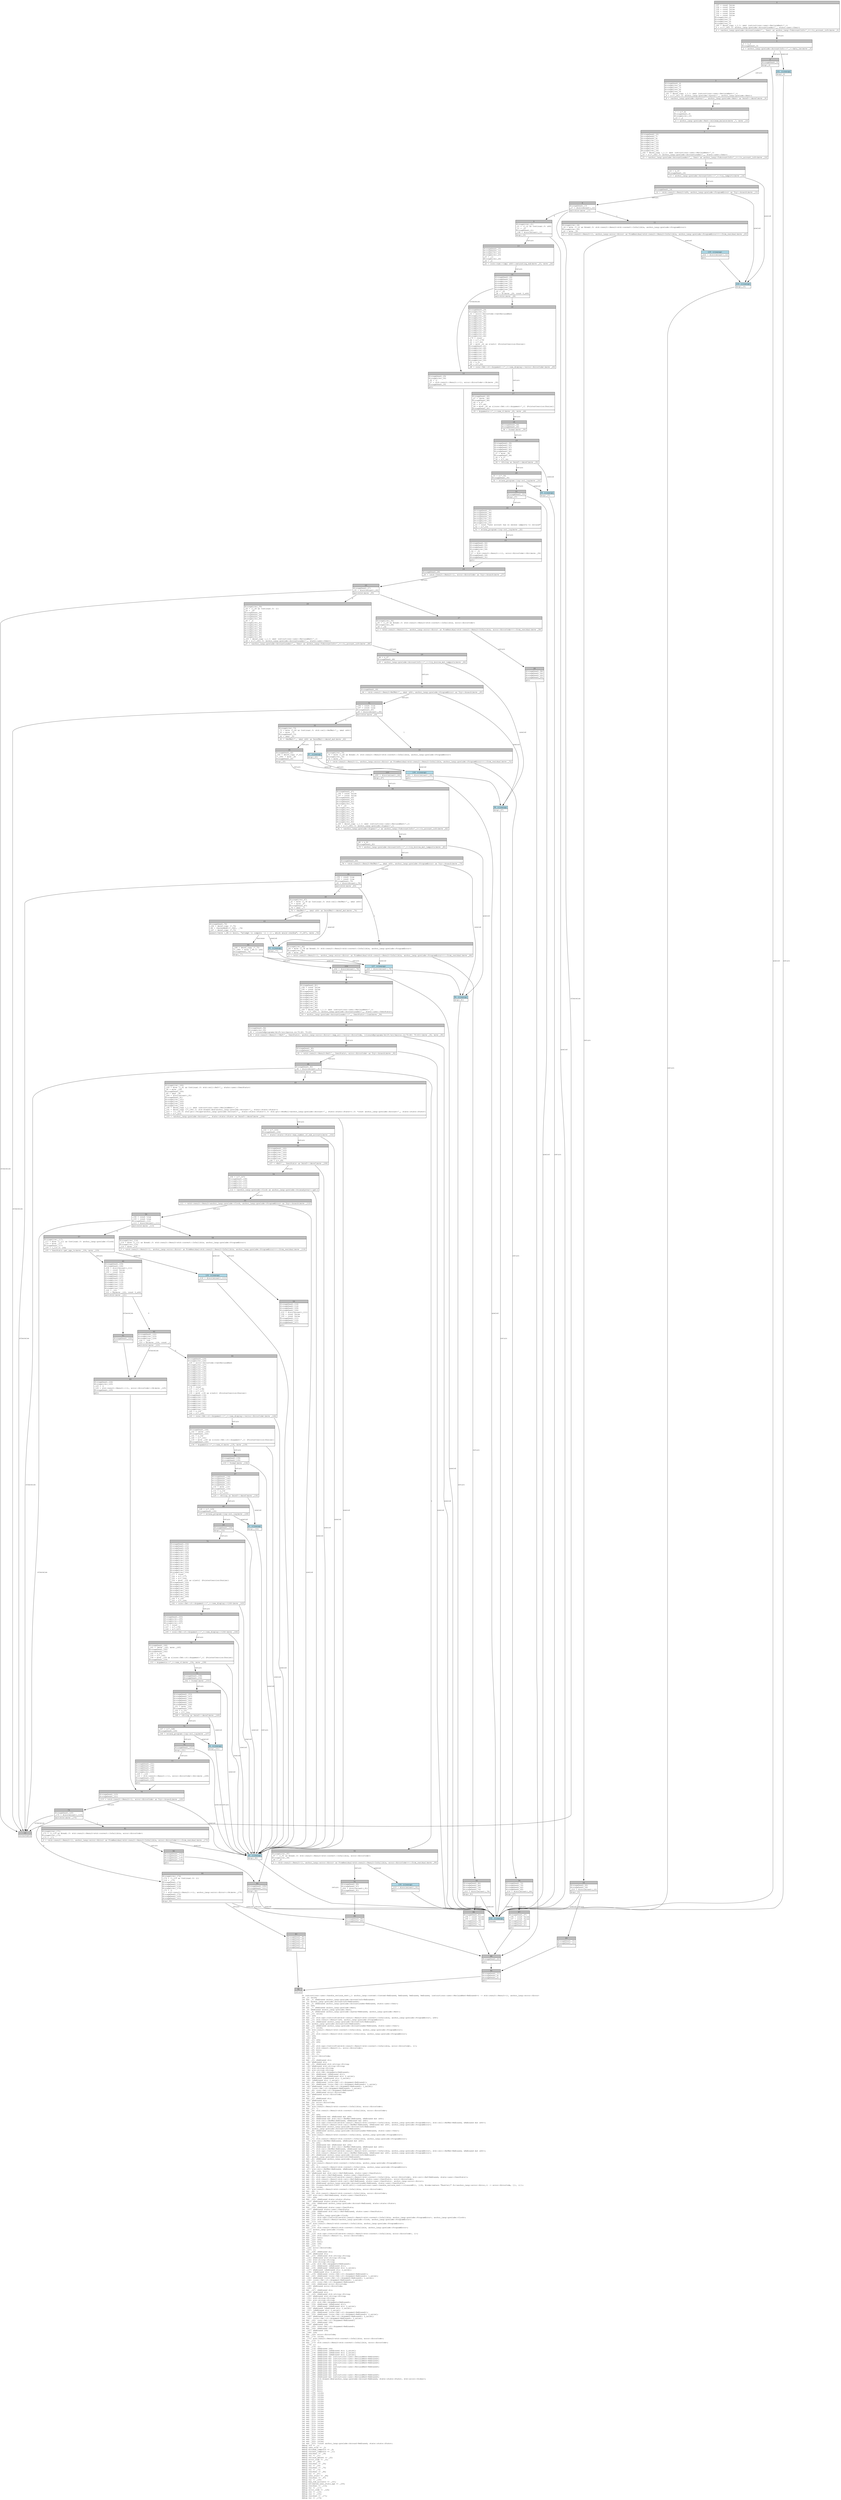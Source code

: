 digraph Mir_0_1730 {
    graph [fontname="Courier, monospace"];
    node [fontname="Courier, monospace"];
    edge [fontname="Courier, monospace"];
    label=<fn instructions::user::handle_reclaim_rent(_1: anchor_lang::context::Context&lt;ReErased, ReErased, ReErased, ReErased, instructions::user::ReclaimRent&lt;ReErased&gt;&gt;) -&gt; std::result::Result&lt;(), anchor_lang::error::Error&gt;<br align="left"/>let _2: usize;<br align="left"/>let mut _3: &amp;ReErased anchor_lang::prelude::AccountInfo&lt;ReErased&gt;;<br align="left"/>let _4: anchor_lang::prelude::AccountInfo&lt;ReErased&gt;;<br align="left"/>let mut _5: &amp;ReErased anchor_lang::prelude::AccountLoader&lt;ReErased, state::user::User&gt;;<br align="left"/>let _6: u64;<br align="left"/>let mut _7: &amp;ReErased anchor_lang::prelude::Rent;<br align="left"/>let _8: &amp;ReErased anchor_lang::prelude::Rent;<br align="left"/>let mut _9: &amp;ReErased anchor_lang::prelude::Sysvar&lt;ReErased, anchor_lang::prelude::Rent&gt;;<br align="left"/>let mut _10: usize;<br align="left"/>let _11: u64;<br align="left"/>let mut _12: std::ops::ControlFlow&lt;std::result::Result&lt;std::convert::Infallible, anchor_lang::prelude::ProgramError&gt;, u64&gt;;<br align="left"/>let mut _13: std::result::Result&lt;u64, anchor_lang::prelude::ProgramError&gt;;<br align="left"/>let mut _14: &amp;ReErased anchor_lang::prelude::AccountInfo&lt;ReErased&gt;;<br align="left"/>let _15: anchor_lang::prelude::AccountInfo&lt;ReErased&gt;;<br align="left"/>let mut _16: &amp;ReErased anchor_lang::prelude::AccountLoader&lt;ReErased, state::user::User&gt;;<br align="left"/>let mut _17: isize;<br align="left"/>let _18: std::result::Result&lt;std::convert::Infallible, anchor_lang::prelude::ProgramError&gt;;<br align="left"/>let mut _19: !;<br align="left"/>let mut _20: std::result::Result&lt;std::convert::Infallible, anchor_lang::prelude::ProgramError&gt;;<br align="left"/>let _21: u64;<br align="left"/>let _22: u64;<br align="left"/>let mut _23: u64;<br align="left"/>let mut _24: u64;<br align="left"/>let _25: ();<br align="left"/>let mut _26: std::ops::ControlFlow&lt;std::result::Result&lt;std::convert::Infallible, error::ErrorCode&gt;, ()&gt;;<br align="left"/>let mut _27: std::result::Result&lt;(), error::ErrorCode&gt;;<br align="left"/>let mut _28: bool;<br align="left"/>let mut _29: u64;<br align="left"/>let mut _30: ();<br align="left"/>let _31: error::ErrorCode;<br align="left"/>let _32: ();<br align="left"/>let mut _33: &amp;ReErased str;<br align="left"/>let _34: &amp;ReErased str;<br align="left"/>let mut _35: &amp;ReErased std::string::String;<br align="left"/>let _36: &amp;ReErased std::string::String;<br align="left"/>let _37: std::string::String;<br align="left"/>let _38: std::string::String;<br align="left"/>let mut _39: std::fmt::Arguments&lt;ReErased&gt;;<br align="left"/>let mut _40: &amp;ReErased [&amp;ReErased str];<br align="left"/>let mut _41: &amp;ReErased [&amp;ReErased str; 2_usize];<br align="left"/>let _42: &amp;ReErased [&amp;ReErased str; 2_usize];<br align="left"/>let _43: [&amp;ReErased str; 2_usize];<br align="left"/>let mut _44: &amp;ReErased [core::fmt::rt::Argument&lt;ReErased&gt;];<br align="left"/>let mut _45: &amp;ReErased [core::fmt::rt::Argument&lt;ReErased&gt;; 1_usize];<br align="left"/>let _46: &amp;ReErased [core::fmt::rt::Argument&lt;ReErased&gt;; 1_usize];<br align="left"/>let _47: [core::fmt::rt::Argument&lt;ReErased&gt;; 1_usize];<br align="left"/>let mut _48: core::fmt::rt::Argument&lt;ReErased&gt;;<br align="left"/>let mut _49: &amp;ReErased error::ErrorCode;<br align="left"/>let _50: &amp;ReErased error::ErrorCode;<br align="left"/>let _51: ();<br align="left"/>let mut _52: &amp;ReErased str;<br align="left"/>let _53: &amp;ReErased str;<br align="left"/>let mut _54: error::ErrorCode;<br align="left"/>let mut _55: isize;<br align="left"/>let _56: std::result::Result&lt;std::convert::Infallible, error::ErrorCode&gt;;<br align="left"/>let mut _57: !;<br align="left"/>let mut _58: std::result::Result&lt;std::convert::Infallible, error::ErrorCode&gt;;<br align="left"/>let _59: ();<br align="left"/>let mut _60: u64;<br align="left"/>let mut _61: &amp;ReErased mut &amp;ReErased mut u64;<br align="left"/>let mut _62: &amp;ReErased mut std::cell::RefMut&lt;ReErased, &amp;ReErased mut u64&gt;;<br align="left"/>let mut _63: std::cell::RefMut&lt;ReErased, &amp;ReErased mut u64&gt;;<br align="left"/>let mut _64: std::ops::ControlFlow&lt;std::result::Result&lt;std::convert::Infallible, anchor_lang::prelude::ProgramError&gt;, std::cell::RefMut&lt;ReErased, &amp;ReErased mut u64&gt;&gt;;<br align="left"/>let mut _65: std::result::Result&lt;std::cell::RefMut&lt;ReErased, &amp;ReErased mut u64&gt;, anchor_lang::prelude::ProgramError&gt;;<br align="left"/>let mut _66: &amp;ReErased anchor_lang::prelude::AccountInfo&lt;ReErased&gt;;<br align="left"/>let _67: anchor_lang::prelude::AccountInfo&lt;ReErased&gt;;<br align="left"/>let mut _68: &amp;ReErased anchor_lang::prelude::AccountLoader&lt;ReErased, state::user::User&gt;;<br align="left"/>let mut _69: isize;<br align="left"/>let _70: std::result::Result&lt;std::convert::Infallible, anchor_lang::prelude::ProgramError&gt;;<br align="left"/>let mut _71: !;<br align="left"/>let mut _72: std::result::Result&lt;std::convert::Infallible, anchor_lang::prelude::ProgramError&gt;;<br align="left"/>let _73: std::cell::RefMut&lt;ReErased, &amp;ReErased mut u64&gt;;<br align="left"/>let mut _74: u64;<br align="left"/>let mut _75: &amp;ReErased mut &amp;ReErased mut u64;<br align="left"/>let mut _76: &amp;ReErased mut std::cell::RefMut&lt;ReErased, &amp;ReErased mut u64&gt;;<br align="left"/>let mut _77: std::cell::RefMut&lt;ReErased, &amp;ReErased mut u64&gt;;<br align="left"/>let mut _78: std::ops::ControlFlow&lt;std::result::Result&lt;std::convert::Infallible, anchor_lang::prelude::ProgramError&gt;, std::cell::RefMut&lt;ReErased, &amp;ReErased mut u64&gt;&gt;;<br align="left"/>let mut _79: std::result::Result&lt;std::cell::RefMut&lt;ReErased, &amp;ReErased mut u64&gt;, anchor_lang::prelude::ProgramError&gt;;<br align="left"/>let mut _80: &amp;ReErased anchor_lang::prelude::AccountInfo&lt;ReErased&gt;;<br align="left"/>let _81: anchor_lang::prelude::AccountInfo&lt;ReErased&gt;;<br align="left"/>let mut _82: &amp;ReErased anchor_lang::prelude::Signer&lt;ReErased&gt;;<br align="left"/>let mut _83: isize;<br align="left"/>let _84: std::result::Result&lt;std::convert::Infallible, anchor_lang::prelude::ProgramError&gt;;<br align="left"/>let mut _85: !;<br align="left"/>let mut _86: std::result::Result&lt;std::convert::Infallible, anchor_lang::prelude::ProgramError&gt;;<br align="left"/>let _87: std::cell::RefMut&lt;ReErased, &amp;ReErased mut u64&gt;;<br align="left"/>let mut _88: (u64, bool);<br align="left"/>let _89: &amp;ReErased mut std::cell::Ref&lt;ReErased, state::user::UserStats&gt;;<br align="left"/>let mut _90: std::cell::Ref&lt;ReErased, state::user::UserStats&gt;;<br align="left"/>let mut _91: std::ops::ControlFlow&lt;std::result::Result&lt;std::convert::Infallible, error::ErrorCode&gt;, std::cell::Ref&lt;ReErased, state::user::UserStats&gt;&gt;;<br align="left"/>let mut _92: std::result::Result&lt;std::cell::Ref&lt;ReErased, state::user::UserStats&gt;, error::ErrorCode&gt;;<br align="left"/>let mut _93: std::result::Result&lt;std::cell::Ref&lt;ReErased, state::user::UserStats&gt;, anchor_lang::error::Error&gt;;<br align="left"/>let mut _94: &amp;ReErased anchor_lang::prelude::AccountLoader&lt;ReErased, state::user::UserStats&gt;;<br align="left"/>let mut _95: Closure(DefId(0:11803 ~ drift[d311]::instructions::user::handle_reclaim_rent::{closure#0}), [i32, Binder(extern &quot;RustCall&quot; fn((anchor_lang::error::Error,)) -&gt; error::ErrorCode, []), ()]);<br align="left"/>let mut _96: isize;<br align="left"/>let _97: std::result::Result&lt;std::convert::Infallible, error::ErrorCode&gt;;<br align="left"/>let mut _98: !;<br align="left"/>let mut _99: std::result::Result&lt;std::convert::Infallible, error::ErrorCode&gt;;<br align="left"/>let _100: std::cell::Ref&lt;ReErased, state::user::UserStats&gt;;<br align="left"/>let _101: u64;<br align="left"/>let mut _102: &amp;ReErased state::state::State;<br align="left"/>let _103: &amp;ReErased state::state::State;<br align="left"/>let mut _104: &amp;ReErased anchor_lang::prelude::Account&lt;ReErased, state::state::State&gt;;<br align="left"/>let _105: i64;<br align="left"/>let mut _106: &amp;ReErased state::user::UserStats;<br align="left"/>let _107: &amp;ReErased state::user::UserStats;<br align="left"/>let mut _108: &amp;ReErased std::cell::Ref&lt;ReErased, state::user::UserStats&gt;;<br align="left"/>let mut _109: i64;<br align="left"/>let mut _110: anchor_lang::prelude::Clock;<br align="left"/>let mut _111: std::ops::ControlFlow&lt;std::result::Result&lt;std::convert::Infallible, anchor_lang::prelude::ProgramError&gt;, anchor_lang::prelude::Clock&gt;;<br align="left"/>let mut _112: std::result::Result&lt;anchor_lang::prelude::Clock, anchor_lang::prelude::ProgramError&gt;;<br align="left"/>let mut _113: isize;<br align="left"/>let _114: std::result::Result&lt;std::convert::Infallible, anchor_lang::prelude::ProgramError&gt;;<br align="left"/>let mut _115: !;<br align="left"/>let mut _116: std::result::Result&lt;std::convert::Infallible, anchor_lang::prelude::ProgramError&gt;;<br align="left"/>let _117: anchor_lang::prelude::Clock;<br align="left"/>let _118: ();<br align="left"/>let mut _119: std::ops::ControlFlow&lt;std::result::Result&lt;std::convert::Infallible, error::ErrorCode&gt;, ()&gt;;<br align="left"/>let mut _120: std::result::Result&lt;(), error::ErrorCode&gt;;<br align="left"/>let mut _121: bool;<br align="left"/>let mut _122: u64;<br align="left"/>let mut _123: bool;<br align="left"/>let mut _124: i64;<br align="left"/>let mut _125: ();<br align="left"/>let _126: error::ErrorCode;<br align="left"/>let _127: ();<br align="left"/>let mut _128: &amp;ReErased str;<br align="left"/>let _129: &amp;ReErased str;<br align="left"/>let mut _130: &amp;ReErased std::string::String;<br align="left"/>let _131: &amp;ReErased std::string::String;<br align="left"/>let _132: std::string::String;<br align="left"/>let _133: std::string::String;<br align="left"/>let mut _134: std::fmt::Arguments&lt;ReErased&gt;;<br align="left"/>let mut _135: &amp;ReErased [&amp;ReErased str];<br align="left"/>let mut _136: &amp;ReErased [&amp;ReErased str; 2_usize];<br align="left"/>let _137: &amp;ReErased [&amp;ReErased str; 2_usize];<br align="left"/>let _138: [&amp;ReErased str; 2_usize];<br align="left"/>let mut _139: &amp;ReErased [core::fmt::rt::Argument&lt;ReErased&gt;];<br align="left"/>let mut _140: &amp;ReErased [core::fmt::rt::Argument&lt;ReErased&gt;; 1_usize];<br align="left"/>let _141: &amp;ReErased [core::fmt::rt::Argument&lt;ReErased&gt;; 1_usize];<br align="left"/>let _142: [core::fmt::rt::Argument&lt;ReErased&gt;; 1_usize];<br align="left"/>let mut _143: core::fmt::rt::Argument&lt;ReErased&gt;;<br align="left"/>let mut _144: &amp;ReErased error::ErrorCode;<br align="left"/>let _145: &amp;ReErased error::ErrorCode;<br align="left"/>let _146: ();<br align="left"/>let mut _147: &amp;ReErased str;<br align="left"/>let _148: &amp;ReErased str;<br align="left"/>let mut _149: &amp;ReErased std::string::String;<br align="left"/>let _150: &amp;ReErased std::string::String;<br align="left"/>let _151: std::string::String;<br align="left"/>let _152: std::string::String;<br align="left"/>let mut _153: std::fmt::Arguments&lt;ReErased&gt;;<br align="left"/>let mut _154: &amp;ReErased [&amp;ReErased str];<br align="left"/>let mut _155: &amp;ReErased [&amp;ReErased str; 2_usize];<br align="left"/>let _156: &amp;ReErased [&amp;ReErased str; 2_usize];<br align="left"/>let _157: [&amp;ReErased str; 2_usize];<br align="left"/>let mut _158: &amp;ReErased [core::fmt::rt::Argument&lt;ReErased&gt;];<br align="left"/>let mut _159: &amp;ReErased [core::fmt::rt::Argument&lt;ReErased&gt;; 2_usize];<br align="left"/>let _160: &amp;ReErased [core::fmt::rt::Argument&lt;ReErased&gt;; 2_usize];<br align="left"/>let _161: [core::fmt::rt::Argument&lt;ReErased&gt;; 2_usize];<br align="left"/>let mut _162: core::fmt::rt::Argument&lt;ReErased&gt;;<br align="left"/>let mut _163: &amp;ReErased i64;<br align="left"/>let _164: &amp;ReErased i64;<br align="left"/>let mut _165: core::fmt::rt::Argument&lt;ReErased&gt;;<br align="left"/>let mut _166: &amp;ReErased i64;<br align="left"/>let _167: &amp;ReErased i64;<br align="left"/>let _168: i64;<br align="left"/>let mut _169: error::ErrorCode;<br align="left"/>let mut _170: isize;<br align="left"/>let _171: std::result::Result&lt;std::convert::Infallible, error::ErrorCode&gt;;<br align="left"/>let mut _172: !;<br align="left"/>let mut _173: std::result::Result&lt;std::convert::Infallible, error::ErrorCode&gt;;<br align="left"/>let _174: ();<br align="left"/>let mut _175: ();<br align="left"/>let mut _176: &amp;ReErased i64;<br align="left"/>let mut _177: &amp;ReErased [&amp;ReErased str; 2_usize];<br align="left"/>let mut _178: &amp;ReErased [&amp;ReErased str; 2_usize];<br align="left"/>let mut _179: &amp;ReErased [&amp;ReErased str; 2_usize];<br align="left"/>let mut _180: &amp;ReErased mut instructions::user::ReclaimRent&lt;ReErased&gt;;<br align="left"/>let mut _181: &amp;ReErased mut instructions::user::ReclaimRent&lt;ReErased&gt;;<br align="left"/>let mut _182: &amp;ReErased mut instructions::user::ReclaimRent&lt;ReErased&gt;;<br align="left"/>let mut _183: &amp;ReErased mut instructions::user::ReclaimRent&lt;ReErased&gt;;<br align="left"/>let mut _184: &amp;ReErased mut u64;<br align="left"/>let mut _185: &amp;ReErased mut instructions::user::ReclaimRent&lt;ReErased&gt;;<br align="left"/>let mut _186: &amp;ReErased mut u64;<br align="left"/>let mut _187: &amp;ReErased mut u64;<br align="left"/>let mut _188: &amp;ReErased mut u64;<br align="left"/>let mut _189: &amp;ReErased mut instructions::user::ReclaimRent&lt;ReErased&gt;;<br align="left"/>let mut _190: &amp;ReErased mut instructions::user::ReclaimRent&lt;ReErased&gt;;<br align="left"/>let mut _191: std::boxed::Box&lt;anchor_lang::prelude::Account&lt;ReErased, state::state::State&gt;, std::alloc::Global&gt;;<br align="left"/>let mut _192: bool;<br align="left"/>let mut _193: bool;<br align="left"/>let mut _194: bool;<br align="left"/>let mut _195: bool;<br align="left"/>let mut _196: bool;<br align="left"/>let mut _197: bool;<br align="left"/>let mut _198: isize;<br align="left"/>let mut _199: isize;<br align="left"/>let mut _200: isize;<br align="left"/>let mut _201: isize;<br align="left"/>let mut _202: isize;<br align="left"/>let mut _203: isize;<br align="left"/>let mut _204: isize;<br align="left"/>let mut _205: isize;<br align="left"/>let mut _206: isize;<br align="left"/>let mut _207: isize;<br align="left"/>let mut _208: isize;<br align="left"/>let mut _209: isize;<br align="left"/>let mut _210: isize;<br align="left"/>let mut _211: isize;<br align="left"/>let mut _212: isize;<br align="left"/>let mut _213: isize;<br align="left"/>let mut _214: isize;<br align="left"/>let mut _215: isize;<br align="left"/>let mut _216: isize;<br align="left"/>let mut _217: isize;<br align="left"/>let mut _218: isize;<br align="left"/>let mut _219: isize;<br align="left"/>let mut _220: isize;<br align="left"/>let mut _221: isize;<br align="left"/>let mut _222: isize;<br align="left"/>let mut _223: *const anchor_lang::prelude::Account&lt;ReErased, state::state::State&gt;;<br align="left"/>debug ctx =&gt; _1;<br align="left"/>debug user_size =&gt; _2;<br align="left"/>debug minimum_lamports =&gt; _6;<br align="left"/>debug current_lamports =&gt; _11;<br align="left"/>debug residual =&gt; _18;<br align="left"/>debug val =&gt; _21;<br align="left"/>debug reclaim_amount =&gt; _22;<br align="left"/>debug error_code =&gt; _31;<br align="left"/>debug res =&gt; _38;<br align="left"/>debug residual =&gt; _56;<br align="left"/>debug val =&gt; _59;<br align="left"/>debug residual =&gt; _70;<br align="left"/>debug val =&gt; _73;<br align="left"/>debug residual =&gt; _84;<br align="left"/>debug val =&gt; _87;<br align="left"/>debug user_stats =&gt; _89;<br align="left"/>debug residual =&gt; _97;<br align="left"/>debug val =&gt; _100;<br align="left"/>debug max_sub_accounts =&gt; _101;<br align="left"/>debug estimated_user_stats_age =&gt; _105;<br align="left"/>debug residual =&gt; _114;<br align="left"/>debug val =&gt; _117;<br align="left"/>debug error_code =&gt; _126;<br align="left"/>debug res =&gt; _133;<br align="left"/>debug res =&gt; _152;<br align="left"/>debug residual =&gt; _171;<br align="left"/>debug val =&gt; _174;<br align="left"/>>;
    bb0__0_1730 [shape="none", label=<<table border="0" cellborder="1" cellspacing="0"><tr><td bgcolor="gray" align="center" colspan="1">0</td></tr><tr><td align="left" balign="left">_197 = const false<br/>_196 = const false<br/>_195 = const false<br/>_194 = const false<br/>_193 = const false<br/>_192 = const false<br/>StorageLive(_2)<br/>StorageLive(_3)<br/>StorageLive(_4)<br/>StorageLive(_5)<br/>_180 = deref_copy (_1.1: &amp;mut instructions::user::ReclaimRent&lt;'_&gt;)<br/>_5 = &amp;((*_180).0: anchor_lang::prelude::AccountLoader&lt;'_, state::user::User&gt;)<br/></td></tr><tr><td align="left">_4 = &lt;anchor_lang::prelude::AccountLoader&lt;'_, User&gt; as anchor_lang::ToAccountInfo&lt;'_&gt;&gt;::to_account_info(move _5)</td></tr></table>>];
    bb1__0_1730 [shape="none", label=<<table border="0" cellborder="1" cellspacing="0"><tr><td bgcolor="gray" align="center" colspan="1">1</td></tr><tr><td align="left" balign="left">_3 = &amp;_4<br/>StorageDead(_5)<br/></td></tr><tr><td align="left">_2 = anchor_lang::prelude::AccountInfo::&lt;'_&gt;::data_len(move _3)</td></tr></table>>];
    bb2__0_1730 [shape="none", label=<<table border="0" cellborder="1" cellspacing="0"><tr><td bgcolor="gray" align="center" colspan="1">2</td></tr><tr><td align="left" balign="left">StorageDead(_3)<br/></td></tr><tr><td align="left">drop(_4)</td></tr></table>>];
    bb3__0_1730 [shape="none", label=<<table border="0" cellborder="1" cellspacing="0"><tr><td bgcolor="gray" align="center" colspan="1">3</td></tr><tr><td align="left" balign="left">StorageDead(_4)<br/>StorageLive(_6)<br/>StorageLive(_7)<br/>StorageLive(_8)<br/>StorageLive(_9)<br/>_181 = deref_copy (_1.1: &amp;mut instructions::user::ReclaimRent&lt;'_&gt;)<br/>_9 = &amp;((*_181).4: anchor_lang::prelude::Sysvar&lt;'_, anchor_lang::prelude::Rent&gt;)<br/></td></tr><tr><td align="left">_8 = &lt;anchor_lang::prelude::Sysvar&lt;'_, anchor_lang::prelude::Rent&gt; as Deref&gt;::deref(move _9)</td></tr></table>>];
    bb4__0_1730 [shape="none", label=<<table border="0" cellborder="1" cellspacing="0"><tr><td bgcolor="gray" align="center" colspan="1">4</td></tr><tr><td align="left" balign="left">_7 = &amp;(*_8)<br/>StorageDead(_9)<br/>StorageLive(_10)<br/>_10 = _2<br/></td></tr><tr><td align="left">_6 = anchor_lang::prelude::Rent::minimum_balance(move _7, move _10)</td></tr></table>>];
    bb5__0_1730 [shape="none", label=<<table border="0" cellborder="1" cellspacing="0"><tr><td bgcolor="gray" align="center" colspan="1">5</td></tr><tr><td align="left" balign="left">StorageDead(_10)<br/>StorageDead(_7)<br/>StorageDead(_8)<br/>StorageLive(_11)<br/>StorageLive(_12)<br/>StorageLive(_13)<br/>StorageLive(_14)<br/>StorageLive(_15)<br/>StorageLive(_16)<br/>_182 = deref_copy (_1.1: &amp;mut instructions::user::ReclaimRent&lt;'_&gt;)<br/>_16 = &amp;((*_182).0: anchor_lang::prelude::AccountLoader&lt;'_, state::user::User&gt;)<br/></td></tr><tr><td align="left">_15 = &lt;anchor_lang::prelude::AccountLoader&lt;'_, User&gt; as anchor_lang::ToAccountInfo&lt;'_&gt;&gt;::to_account_info(move _16)</td></tr></table>>];
    bb6__0_1730 [shape="none", label=<<table border="0" cellborder="1" cellspacing="0"><tr><td bgcolor="gray" align="center" colspan="1">6</td></tr><tr><td align="left" balign="left">_14 = &amp;_15<br/>StorageDead(_16)<br/></td></tr><tr><td align="left">_13 = anchor_lang::prelude::AccountInfo::&lt;'_&gt;::try_lamports(move _14)</td></tr></table>>];
    bb7__0_1730 [shape="none", label=<<table border="0" cellborder="1" cellspacing="0"><tr><td bgcolor="gray" align="center" colspan="1">7</td></tr><tr><td align="left" balign="left">StorageDead(_14)<br/></td></tr><tr><td align="left">_12 = &lt;std::result::Result&lt;u64, anchor_lang::prelude::ProgramError&gt; as Try&gt;::branch(move _13)</td></tr></table>>];
    bb8__0_1730 [shape="none", label=<<table border="0" cellborder="1" cellspacing="0"><tr><td bgcolor="gray" align="center" colspan="1">8</td></tr><tr><td align="left" balign="left">StorageDead(_13)<br/>_17 = discriminant(_12)<br/></td></tr><tr><td align="left">switchInt(move _17)</td></tr></table>>];
    bb9__0_1730 [shape="none", label=<<table border="0" cellborder="1" cellspacing="0"><tr><td bgcolor="gray" align="center" colspan="1">9</td></tr><tr><td align="left" balign="left">StorageLive(_21)<br/>_21 = ((_12 as Continue).0: u64)<br/>_11 = _21<br/>StorageDead(_21)<br/>_198 = discriminant(_12)<br/></td></tr><tr><td align="left">drop(_15)</td></tr></table>>];
    bb10__0_1730 [shape="none", label=<<table border="0" cellborder="1" cellspacing="0"><tr><td bgcolor="gray" align="center" colspan="1">10</td></tr><tr><td align="left">unreachable</td></tr></table>>];
    bb11__0_1730 [shape="none", label=<<table border="0" cellborder="1" cellspacing="0"><tr><td bgcolor="gray" align="center" colspan="1">11</td></tr><tr><td align="left" balign="left">StorageLive(_18)<br/>_18 = move ((_12 as Break).0: std::result::Result&lt;std::convert::Infallible, anchor_lang::prelude::ProgramError&gt;)<br/>StorageLive(_20)<br/>_20 = move _18<br/></td></tr><tr><td align="left">_0 = &lt;std::result::Result&lt;(), anchor_lang::error::Error&gt; as FromResidual&lt;std::result::Result&lt;Infallible, anchor_lang::prelude::ProgramError&gt;&gt;&gt;::from_residual(move _20)</td></tr></table>>];
    bb12__0_1730 [shape="none", label=<<table border="0" cellborder="1" cellspacing="0"><tr><td bgcolor="gray" align="center" colspan="1">12</td></tr><tr><td align="left" balign="left">StorageDead(_20)<br/>StorageDead(_18)<br/>_216 = discriminant(_12)<br/></td></tr><tr><td align="left">drop(_15)</td></tr></table>>];
    bb13__0_1730 [shape="none", label=<<table border="0" cellborder="1" cellspacing="0"><tr><td bgcolor="gray" align="center" colspan="1">13</td></tr><tr><td align="left" balign="left">StorageDead(_15)<br/>StorageDead(_12)<br/>StorageLive(_22)<br/>StorageLive(_23)<br/>_23 = _11<br/>StorageLive(_24)<br/>_24 = _6<br/></td></tr><tr><td align="left">_22 = core::num::&lt;impl u64&gt;::saturating_sub(move _23, move _24)</td></tr></table>>];
    bb14__0_1730 [shape="none", label=<<table border="0" cellborder="1" cellspacing="0"><tr><td bgcolor="gray" align="center" colspan="1">14</td></tr><tr><td align="left" balign="left">StorageDead(_24)<br/>StorageDead(_23)<br/>StorageLive(_25)<br/>StorageLive(_26)<br/>StorageLive(_27)<br/>StorageLive(_28)<br/>StorageLive(_29)<br/>_29 = _22<br/>_28 = Gt(move _29, const 0_u64)<br/></td></tr><tr><td align="left">switchInt(move _28)</td></tr></table>>];
    bb15__0_1730 [shape="none", label=<<table border="0" cellborder="1" cellspacing="0"><tr><td bgcolor="gray" align="center" colspan="1">15</td></tr><tr><td align="left" balign="left">StorageDead(_29)<br/>StorageLive(_30)<br/>_30 = ()<br/>_27 = std::result::Result::&lt;(), error::ErrorCode&gt;::Ok(move _30)<br/>StorageDead(_30)<br/></td></tr><tr><td align="left">goto</td></tr></table>>];
    bb16__0_1730 [shape="none", label=<<table border="0" cellborder="1" cellspacing="0"><tr><td bgcolor="gray" align="center" colspan="1">16</td></tr><tr><td align="left" balign="left">StorageDead(_29)<br/>StorageLive(_31)<br/>_31 = error::ErrorCode::CantReclaimRent<br/>StorageLive(_32)<br/>StorageLive(_33)<br/>StorageLive(_34)<br/>StorageLive(_35)<br/>StorageLive(_36)<br/>StorageLive(_37)<br/>StorageLive(_38)<br/>StorageLive(_39)<br/>StorageLive(_40)<br/>StorageLive(_41)<br/>StorageLive(_42)<br/>_179 = const _<br/>_42 = &amp;(*_179)<br/>_41 = &amp;(*_42)<br/>_40 = move _41 as &amp;[&amp;str] (PointerCoercion(Unsize))<br/>StorageDead(_41)<br/>StorageLive(_44)<br/>StorageLive(_45)<br/>StorageLive(_46)<br/>StorageLive(_47)<br/>StorageLive(_48)<br/>StorageLive(_49)<br/>StorageLive(_50)<br/>_50 = &amp;_31<br/>_49 = &amp;(*_50)<br/></td></tr><tr><td align="left">_48 = core::fmt::rt::Argument::&lt;'_&gt;::new_display::&lt;error::ErrorCode&gt;(move _49)</td></tr></table>>];
    bb17__0_1730 [shape="none", label=<<table border="0" cellborder="1" cellspacing="0"><tr><td bgcolor="gray" align="center" colspan="1">17</td></tr><tr><td align="left" balign="left">StorageDead(_49)<br/>_47 = [move _48]<br/>StorageDead(_48)<br/>_46 = &amp;_47<br/>_45 = &amp;(*_46)<br/>_44 = move _45 as &amp;[core::fmt::rt::Argument&lt;'_&gt;] (PointerCoercion(Unsize))<br/>StorageDead(_45)<br/></td></tr><tr><td align="left">_39 = Arguments::&lt;'_&gt;::new_v1(move _40, move _44)</td></tr></table>>];
    bb18__0_1730 [shape="none", label=<<table border="0" cellborder="1" cellspacing="0"><tr><td bgcolor="gray" align="center" colspan="1">18</td></tr><tr><td align="left" balign="left">StorageDead(_44)<br/>StorageDead(_40)<br/></td></tr><tr><td align="left">_38 = format(move _39)</td></tr></table>>];
    bb19__0_1730 [shape="none", label=<<table border="0" cellborder="1" cellspacing="0"><tr><td bgcolor="gray" align="center" colspan="1">19</td></tr><tr><td align="left" balign="left">StorageDead(_39)<br/>StorageDead(_50)<br/>StorageDead(_47)<br/>StorageDead(_46)<br/>StorageDead(_42)<br/>_37 = move _38<br/>StorageDead(_38)<br/>_36 = &amp;_37<br/>_35 = &amp;(*_36)<br/></td></tr><tr><td align="left">_34 = &lt;String as Deref&gt;::deref(move _35)</td></tr></table>>];
    bb20__0_1730 [shape="none", label=<<table border="0" cellborder="1" cellspacing="0"><tr><td bgcolor="gray" align="center" colspan="1">20</td></tr><tr><td align="left" balign="left">_33 = &amp;(*_34)<br/>StorageDead(_35)<br/></td></tr><tr><td align="left">_32 = solana_program::log::sol_log(move _33)</td></tr></table>>];
    bb21__0_1730 [shape="none", label=<<table border="0" cellborder="1" cellspacing="0"><tr><td bgcolor="gray" align="center" colspan="1">21</td></tr><tr><td align="left" balign="left">StorageDead(_33)<br/></td></tr><tr><td align="left">drop(_37)</td></tr></table>>];
    bb22__0_1730 [shape="none", label=<<table border="0" cellborder="1" cellspacing="0"><tr><td bgcolor="gray" align="center" colspan="1">22</td></tr><tr><td align="left" balign="left">StorageDead(_37)<br/>StorageDead(_36)<br/>StorageDead(_34)<br/>StorageDead(_32)<br/>StorageLive(_51)<br/>StorageLive(_52)<br/>StorageLive(_53)<br/>_53 = const &quot;user account has no excess lamports to reclaim&quot;<br/>_52 = &amp;(*_53)<br/></td></tr><tr><td align="left">_51 = solana_program::log::sol_log(move _52)</td></tr></table>>];
    bb23__0_1730 [shape="none", label=<<table border="0" cellborder="1" cellspacing="0"><tr><td bgcolor="gray" align="center" colspan="1">23</td></tr><tr><td align="left" balign="left">StorageDead(_52)<br/>StorageDead(_53)<br/>StorageDead(_51)<br/>StorageLive(_54)<br/>_54 = _31<br/>_27 = std::result::Result::&lt;(), error::ErrorCode&gt;::Err(move _54)<br/>StorageDead(_54)<br/>StorageDead(_31)<br/></td></tr><tr><td align="left">goto</td></tr></table>>];
    bb24__0_1730 [shape="none", label=<<table border="0" cellborder="1" cellspacing="0"><tr><td bgcolor="gray" align="center" colspan="1">24</td></tr><tr><td align="left" balign="left">StorageDead(_28)<br/></td></tr><tr><td align="left">_26 = &lt;std::result::Result&lt;(), error::ErrorCode&gt; as Try&gt;::branch(move _27)</td></tr></table>>];
    bb25__0_1730 [shape="none", label=<<table border="0" cellborder="1" cellspacing="0"><tr><td bgcolor="gray" align="center" colspan="1">25</td></tr><tr><td align="left" balign="left">StorageDead(_27)<br/>_55 = discriminant(_26)<br/></td></tr><tr><td align="left">switchInt(move _55)</td></tr></table>>];
    bb26__0_1730 [shape="none", label=<<table border="0" cellborder="1" cellspacing="0"><tr><td bgcolor="gray" align="center" colspan="1">26</td></tr><tr><td align="left" balign="left">StorageLive(_59)<br/>_59 = ((_26 as Continue).0: ())<br/>_25 = _59<br/>StorageDead(_59)<br/>StorageDead(_26)<br/>StorageDead(_25)<br/>StorageLive(_60)<br/>_60 = _6<br/>StorageLive(_61)<br/>StorageLive(_62)<br/>StorageLive(_63)<br/>StorageLive(_64)<br/>StorageLive(_65)<br/>StorageLive(_66)<br/>StorageLive(_67)<br/>StorageLive(_68)<br/>_183 = deref_copy (_1.1: &amp;mut instructions::user::ReclaimRent&lt;'_&gt;)<br/>_68 = &amp;((*_183).0: anchor_lang::prelude::AccountLoader&lt;'_, state::user::User&gt;)<br/></td></tr><tr><td align="left">_67 = &lt;anchor_lang::prelude::AccountLoader&lt;'_, User&gt; as anchor_lang::ToAccountInfo&lt;'_&gt;&gt;::to_account_info(move _68)</td></tr></table>>];
    bb27__0_1730 [shape="none", label=<<table border="0" cellborder="1" cellspacing="0"><tr><td bgcolor="gray" align="center" colspan="1">27</td></tr><tr><td align="left" balign="left">StorageLive(_56)<br/>_56 = ((_26 as Break).0: std::result::Result&lt;std::convert::Infallible, error::ErrorCode&gt;)<br/>StorageLive(_58)<br/>_58 = _56<br/></td></tr><tr><td align="left">_0 = &lt;std::result::Result&lt;(), anchor_lang::error::Error&gt; as FromResidual&lt;std::result::Result&lt;Infallible, error::ErrorCode&gt;&gt;&gt;::from_residual(move _58)</td></tr></table>>];
    bb28__0_1730 [shape="none", label=<<table border="0" cellborder="1" cellspacing="0"><tr><td bgcolor="gray" align="center" colspan="1">28</td></tr><tr><td align="left" balign="left">StorageDead(_58)<br/>StorageDead(_56)<br/>StorageDead(_26)<br/>StorageDead(_25)<br/></td></tr><tr><td align="left">goto</td></tr></table>>];
    bb29__0_1730 [shape="none", label=<<table border="0" cellborder="1" cellspacing="0"><tr><td bgcolor="gray" align="center" colspan="1">29</td></tr><tr><td align="left" balign="left">_66 = &amp;_67<br/>StorageDead(_68)<br/></td></tr><tr><td align="left">_65 = anchor_lang::prelude::AccountInfo::&lt;'_&gt;::try_borrow_mut_lamports(move _66)</td></tr></table>>];
    bb30__0_1730 [shape="none", label=<<table border="0" cellborder="1" cellspacing="0"><tr><td bgcolor="gray" align="center" colspan="1">30</td></tr><tr><td align="left" balign="left">StorageDead(_66)<br/></td></tr><tr><td align="left">_64 = &lt;std::result::Result&lt;RefMut&lt;'_, &amp;mut u64&gt;, anchor_lang::prelude::ProgramError&gt; as Try&gt;::branch(move _65)</td></tr></table>>];
    bb31__0_1730 [shape="none", label=<<table border="0" cellborder="1" cellspacing="0"><tr><td bgcolor="gray" align="center" colspan="1">31</td></tr><tr><td align="left" balign="left">_196 = const true<br/>_197 = const true<br/>StorageDead(_65)<br/>_69 = discriminant(_64)<br/></td></tr><tr><td align="left">switchInt(move _69)</td></tr></table>>];
    bb32__0_1730 [shape="none", label=<<table border="0" cellborder="1" cellspacing="0"><tr><td bgcolor="gray" align="center" colspan="1">32</td></tr><tr><td align="left" balign="left">StorageLive(_73)<br/>_73 = move ((_64 as Continue).0: std::cell::RefMut&lt;'_, &amp;mut u64&gt;)<br/>_63 = move _73<br/>StorageDead(_73)<br/>_62 = &amp;mut _63<br/></td></tr><tr><td align="left">_61 = &lt;RefMut&lt;'_, &amp;mut u64&gt; as DerefMut&gt;::deref_mut(move _62)</td></tr></table>>];
    bb33__0_1730 [shape="none", label=<<table border="0" cellborder="1" cellspacing="0"><tr><td bgcolor="gray" align="center" colspan="1">33</td></tr><tr><td align="left" balign="left">StorageLive(_70)<br/>_70 = move ((_64 as Break).0: std::result::Result&lt;std::convert::Infallible, anchor_lang::prelude::ProgramError&gt;)<br/>StorageLive(_72)<br/>_72 = move _70<br/></td></tr><tr><td align="left">_0 = &lt;std::result::Result&lt;(), anchor_lang::error::Error&gt; as FromResidual&lt;std::result::Result&lt;Infallible, anchor_lang::prelude::ProgramError&gt;&gt;&gt;::from_residual(move _72)</td></tr></table>>];
    bb34__0_1730 [shape="none", label=<<table border="0" cellborder="1" cellspacing="0"><tr><td bgcolor="gray" align="center" colspan="1">34</td></tr><tr><td align="left" balign="left">StorageDead(_72)<br/>StorageDead(_70)<br/>StorageDead(_62)<br/>StorageDead(_60)<br/>_214 = discriminant(_64)<br/></td></tr><tr><td align="left">drop(_67)</td></tr></table>>];
    bb35__0_1730 [shape="none", label=<<table border="0" cellborder="1" cellspacing="0"><tr><td bgcolor="gray" align="center" colspan="1">35</td></tr><tr><td align="left" balign="left">StorageDead(_62)<br/>_184 = deref_copy (*_61)<br/>(*_184) = move _60<br/>StorageDead(_60)<br/></td></tr><tr><td align="left">drop(_63)</td></tr></table>>];
    bb36__0_1730 [shape="none", label=<<table border="0" cellborder="1" cellspacing="0"><tr><td bgcolor="gray" align="center" colspan="1">36</td></tr><tr><td align="left" balign="left">StorageDead(_67)<br/>_196 = const false<br/>_197 = const false<br/>StorageDead(_64)<br/>StorageDead(_63)<br/>StorageDead(_61)<br/>StorageLive(_74)<br/>_74 = _22<br/>StorageLive(_75)<br/>StorageLive(_76)<br/>StorageLive(_77)<br/>StorageLive(_78)<br/>StorageLive(_79)<br/>StorageLive(_80)<br/>StorageLive(_81)<br/>StorageLive(_82)<br/>_185 = deref_copy (_1.1: &amp;mut instructions::user::ReclaimRent&lt;'_&gt;)<br/>_82 = &amp;((*_185).3: anchor_lang::prelude::Signer&lt;'_&gt;)<br/></td></tr><tr><td align="left">_81 = &lt;anchor_lang::prelude::Signer&lt;'_&gt; as anchor_lang::ToAccountInfo&lt;'_&gt;&gt;::to_account_info(move _82)</td></tr></table>>];
    bb37__0_1730 [shape="none", label=<<table border="0" cellborder="1" cellspacing="0"><tr><td bgcolor="gray" align="center" colspan="1">37</td></tr><tr><td align="left" balign="left">_80 = &amp;_81<br/>StorageDead(_82)<br/></td></tr><tr><td align="left">_79 = anchor_lang::prelude::AccountInfo::&lt;'_&gt;::try_borrow_mut_lamports(move _80)</td></tr></table>>];
    bb38__0_1730 [shape="none", label=<<table border="0" cellborder="1" cellspacing="0"><tr><td bgcolor="gray" align="center" colspan="1">38</td></tr><tr><td align="left" balign="left">StorageDead(_80)<br/></td></tr><tr><td align="left">_78 = &lt;std::result::Result&lt;RefMut&lt;'_, &amp;mut u64&gt;, anchor_lang::prelude::ProgramError&gt; as Try&gt;::branch(move _79)</td></tr></table>>];
    bb39__0_1730 [shape="none", label=<<table border="0" cellborder="1" cellspacing="0"><tr><td bgcolor="gray" align="center" colspan="1">39</td></tr><tr><td align="left" balign="left">_194 = const true<br/>_195 = const true<br/>StorageDead(_79)<br/>_83 = discriminant(_78)<br/></td></tr><tr><td align="left">switchInt(move _83)</td></tr></table>>];
    bb40__0_1730 [shape="none", label=<<table border="0" cellborder="1" cellspacing="0"><tr><td bgcolor="gray" align="center" colspan="1">40</td></tr><tr><td align="left" balign="left">StorageLive(_87)<br/>_87 = move ((_78 as Continue).0: std::cell::RefMut&lt;'_, &amp;mut u64&gt;)<br/>_77 = move _87<br/>StorageDead(_87)<br/>_76 = &amp;mut _77<br/></td></tr><tr><td align="left">_75 = &lt;RefMut&lt;'_, &amp;mut u64&gt; as DerefMut&gt;::deref_mut(move _76)</td></tr></table>>];
    bb41__0_1730 [shape="none", label=<<table border="0" cellborder="1" cellspacing="0"><tr><td bgcolor="gray" align="center" colspan="1">41</td></tr><tr><td align="left" balign="left">StorageLive(_84)<br/>_84 = move ((_78 as Break).0: std::result::Result&lt;std::convert::Infallible, anchor_lang::prelude::ProgramError&gt;)<br/>StorageLive(_86)<br/>_86 = move _84<br/></td></tr><tr><td align="left">_0 = &lt;std::result::Result&lt;(), anchor_lang::error::Error&gt; as FromResidual&lt;std::result::Result&lt;Infallible, anchor_lang::prelude::ProgramError&gt;&gt;&gt;::from_residual(move _86)</td></tr></table>>];
    bb42__0_1730 [shape="none", label=<<table border="0" cellborder="1" cellspacing="0"><tr><td bgcolor="gray" align="center" colspan="1">42</td></tr><tr><td align="left" balign="left">StorageDead(_86)<br/>StorageDead(_84)<br/>StorageDead(_76)<br/>StorageDead(_74)<br/>_212 = discriminant(_78)<br/></td></tr><tr><td align="left">drop(_81)</td></tr></table>>];
    bb43__0_1730 [shape="none", label=<<table border="0" cellborder="1" cellspacing="0"><tr><td bgcolor="gray" align="center" colspan="1">43</td></tr><tr><td align="left" balign="left">StorageDead(_76)<br/>_186 = deref_copy (*_75)<br/>_88 = CheckedAdd((*_186), _74)<br/>_187 = deref_copy (*_75)<br/></td></tr><tr><td align="left">assert(!move (_88.1: bool), &quot;attempt to compute `{} + {}`, which would overflow&quot;, (*_187), move _74)</td></tr></table>>];
    bb44__0_1730 [shape="none", label=<<table border="0" cellborder="1" cellspacing="0"><tr><td bgcolor="gray" align="center" colspan="1">44</td></tr><tr><td align="left" balign="left">_188 = deref_copy (*_75)<br/>(*_188) = move (_88.0: u64)<br/>StorageDead(_74)<br/></td></tr><tr><td align="left">drop(_77)</td></tr></table>>];
    bb45__0_1730 [shape="none", label=<<table border="0" cellborder="1" cellspacing="0"><tr><td bgcolor="gray" align="center" colspan="1">45</td></tr><tr><td align="left" balign="left">StorageDead(_81)<br/>_194 = const false<br/>_195 = const false<br/>StorageDead(_78)<br/>StorageDead(_77)<br/>StorageDead(_75)<br/>StorageLive(_89)<br/>StorageLive(_90)<br/>StorageLive(_91)<br/>StorageLive(_92)<br/>StorageLive(_93)<br/>StorageLive(_94)<br/>_189 = deref_copy (_1.1: &amp;mut instructions::user::ReclaimRent&lt;'_&gt;)<br/>_94 = &amp;((*_189).1: anchor_lang::prelude::AccountLoader&lt;'_, state::user::UserStats&gt;)<br/></td></tr><tr><td align="left">_93 = anchor_lang::prelude::AccountLoader::&lt;'_, UserStats&gt;::load(move _94)</td></tr></table>>];
    bb46__0_1730 [shape="none", label=<<table border="0" cellborder="1" cellspacing="0"><tr><td bgcolor="gray" align="center" colspan="1">46</td></tr><tr><td align="left" balign="left">StorageDead(_94)<br/>StorageLive(_95)<br/>_95 = {closure@programs/drift/src/macros.rs:70:40: 70:43}<br/></td></tr><tr><td align="left">_92 = std::result::Result::&lt;Ref&lt;'_, UserStats&gt;, anchor_lang::error::Error&gt;::map_err::&lt;error::ErrorCode, {closure@programs/drift/src/macros.rs:70:40: 70:43}&gt;(move _93, move _95)</td></tr></table>>];
    bb47__0_1730 [shape="none", label=<<table border="0" cellborder="1" cellspacing="0"><tr><td bgcolor="gray" align="center" colspan="1">47</td></tr><tr><td align="left" balign="left">StorageDead(_95)<br/>StorageDead(_93)<br/></td></tr><tr><td align="left">_91 = &lt;std::result::Result&lt;Ref&lt;'_, UserStats&gt;, error::ErrorCode&gt; as Try&gt;::branch(move _92)</td></tr></table>>];
    bb48__0_1730 [shape="none", label=<<table border="0" cellborder="1" cellspacing="0"><tr><td bgcolor="gray" align="center" colspan="1">48</td></tr><tr><td align="left" balign="left">StorageDead(_92)<br/>_96 = discriminant(_91)<br/></td></tr><tr><td align="left">switchInt(move _96)</td></tr></table>>];
    bb49__0_1730 [shape="none", label=<<table border="0" cellborder="1" cellspacing="0"><tr><td bgcolor="gray" align="center" colspan="1">49</td></tr><tr><td align="left" balign="left">StorageLive(_100)<br/>_100 = move ((_91 as Continue).0: std::cell::Ref&lt;'_, state::user::UserStats&gt;)<br/>_90 = move _100<br/>StorageDead(_100)<br/>_89 = &amp;mut _90<br/>_206 = discriminant(_91)<br/>StorageDead(_91)<br/>StorageLive(_101)<br/>StorageLive(_102)<br/>StorageLive(_103)<br/>StorageLive(_104)<br/>_190 = deref_copy (_1.1: &amp;mut instructions::user::ReclaimRent&lt;'_&gt;)<br/>_191 = deref_copy ((*_190).2: std::boxed::Box&lt;anchor_lang::prelude::Account&lt;'_, state::state::State&gt;&gt;)<br/>_223 = (((_191.0: std::ptr::Unique&lt;anchor_lang::prelude::Account&lt;'_, state::state::State&gt;&gt;).0: std::ptr::NonNull&lt;anchor_lang::prelude::Account&lt;'_, state::state::State&gt;&gt;).0: *const anchor_lang::prelude::Account&lt;'_, state::state::State&gt;)<br/>_104 = &amp;(*_223)<br/></td></tr><tr><td align="left">_103 = &lt;anchor_lang::prelude::Account&lt;'_, state::state::State&gt; as Deref&gt;::deref(move _104)</td></tr></table>>];
    bb50__0_1730 [shape="none", label=<<table border="0" cellborder="1" cellspacing="0"><tr><td bgcolor="gray" align="center" colspan="1">50</td></tr><tr><td align="left" balign="left">StorageLive(_97)<br/>_97 = ((_91 as Break).0: std::result::Result&lt;std::convert::Infallible, error::ErrorCode&gt;)<br/>StorageLive(_99)<br/>_99 = _97<br/></td></tr><tr><td align="left">_0 = &lt;std::result::Result&lt;(), anchor_lang::error::Error&gt; as FromResidual&lt;std::result::Result&lt;Infallible, error::ErrorCode&gt;&gt;&gt;::from_residual(move _99)</td></tr></table>>];
    bb51__0_1730 [shape="none", label=<<table border="0" cellborder="1" cellspacing="0"><tr><td bgcolor="gray" align="center" colspan="1">51</td></tr><tr><td align="left" balign="left">StorageDead(_99)<br/>StorageDead(_97)<br/>_204 = discriminant(_91)<br/>StorageDead(_91)<br/></td></tr><tr><td align="left">goto</td></tr></table>>];
    bb52__0_1730 [shape="none", label=<<table border="0" cellborder="1" cellspacing="0"><tr><td bgcolor="gray" align="center" colspan="1">52</td></tr><tr><td align="left" balign="left">_102 = &amp;(*_103)<br/>StorageDead(_104)<br/></td></tr><tr><td align="left">_101 = state::state::State::max_number_of_sub_accounts(move _102)</td></tr></table>>];
    bb53__0_1730 [shape="none", label=<<table border="0" cellborder="1" cellspacing="0"><tr><td bgcolor="gray" align="center" colspan="1">53</td></tr><tr><td align="left" balign="left">StorageDead(_102)<br/>StorageDead(_103)<br/>StorageLive(_105)<br/>StorageLive(_106)<br/>StorageLive(_107)<br/>StorageLive(_108)<br/>_108 = &amp;(*_89)<br/></td></tr><tr><td align="left">_107 = &lt;Ref&lt;'_, UserStats&gt; as Deref&gt;::deref(move _108)</td></tr></table>>];
    bb54__0_1730 [shape="none", label=<<table border="0" cellborder="1" cellspacing="0"><tr><td bgcolor="gray" align="center" colspan="1">54</td></tr><tr><td align="left" balign="left">_106 = &amp;(*_107)<br/>StorageDead(_108)<br/>StorageLive(_109)<br/>StorageLive(_110)<br/>StorageLive(_111)<br/>StorageLive(_112)<br/></td></tr><tr><td align="left">_112 = &lt;anchor_lang::prelude::Clock as anchor_lang::prelude::SolanaSysvar&gt;::get()</td></tr></table>>];
    bb55__0_1730 [shape="none", label=<<table border="0" cellborder="1" cellspacing="0"><tr><td bgcolor="gray" align="center" colspan="1">55</td></tr><tr><td align="left">_111 = &lt;std::result::Result&lt;anchor_lang::prelude::Clock, anchor_lang::prelude::ProgramError&gt; as Try&gt;::branch(move _112)</td></tr></table>>];
    bb56__0_1730 [shape="none", label=<<table border="0" cellborder="1" cellspacing="0"><tr><td bgcolor="gray" align="center" colspan="1">56</td></tr><tr><td align="left" balign="left">_192 = const true<br/>_193 = const true<br/>StorageDead(_112)<br/>_113 = discriminant(_111)<br/></td></tr><tr><td align="left">switchInt(move _113)</td></tr></table>>];
    bb57__0_1730 [shape="none", label=<<table border="0" cellborder="1" cellspacing="0"><tr><td bgcolor="gray" align="center" colspan="1">57</td></tr><tr><td align="left" balign="left">StorageLive(_117)<br/>_117 = move ((_111 as Continue).0: anchor_lang::prelude::Clock)<br/>_110 = move _117<br/>StorageDead(_117)<br/>_109 = (_110.4: i64)<br/></td></tr><tr><td align="left">_105 = UserStats::get_age_ts(move _106, move _109)</td></tr></table>>];
    bb58__0_1730 [shape="none", label=<<table border="0" cellborder="1" cellspacing="0"><tr><td bgcolor="gray" align="center" colspan="1">58</td></tr><tr><td align="left" balign="left">StorageLive(_114)<br/>_114 = move ((_111 as Break).0: std::result::Result&lt;std::convert::Infallible, anchor_lang::prelude::ProgramError&gt;)<br/>StorageLive(_116)<br/>_116 = move _114<br/></td></tr><tr><td align="left">_0 = &lt;std::result::Result&lt;(), anchor_lang::error::Error&gt; as FromResidual&lt;std::result::Result&lt;Infallible, anchor_lang::prelude::ProgramError&gt;&gt;&gt;::from_residual(move _116)</td></tr></table>>];
    bb59__0_1730 [shape="none", label=<<table border="0" cellborder="1" cellspacing="0"><tr><td bgcolor="gray" align="center" colspan="1">59</td></tr><tr><td align="left" balign="left">StorageDead(_116)<br/>StorageDead(_114)<br/>StorageDead(_109)<br/>StorageDead(_106)<br/>_210 = discriminant(_111)<br/>_192 = const false<br/>_193 = const false<br/>StorageDead(_111)<br/>StorageDead(_110)<br/>StorageDead(_107)<br/></td></tr><tr><td align="left">goto</td></tr></table>>];
    bb60__0_1730 [shape="none", label=<<table border="0" cellborder="1" cellspacing="0"><tr><td bgcolor="gray" align="center" colspan="1">60</td></tr><tr><td align="left" balign="left">StorageDead(_109)<br/>StorageDead(_106)<br/>_208 = discriminant(_111)<br/>_192 = const false<br/>_193 = const false<br/>StorageDead(_111)<br/>StorageDead(_110)<br/>StorageDead(_107)<br/>StorageLive(_118)<br/>StorageLive(_119)<br/>StorageLive(_120)<br/>StorageLive(_121)<br/>StorageLive(_122)<br/>_122 = _101<br/>_121 = Eq(move _122, const 0_u64)<br/></td></tr><tr><td align="left">switchInt(move _121)</td></tr></table>>];
    bb61__0_1730 [shape="none", label=<<table border="0" cellborder="1" cellspacing="0"><tr><td bgcolor="gray" align="center" colspan="1">61</td></tr><tr><td align="left" balign="left">StorageDead(_122)<br/></td></tr><tr><td align="left">goto</td></tr></table>>];
    bb62__0_1730 [shape="none", label=<<table border="0" cellborder="1" cellspacing="0"><tr><td bgcolor="gray" align="center" colspan="1">62</td></tr><tr><td align="left" balign="left">StorageDead(_122)<br/>StorageLive(_123)<br/>StorageLive(_124)<br/>_124 = _105<br/>_123 = Ge(move _124, const _)<br/></td></tr><tr><td align="left">switchInt(move _123)</td></tr></table>>];
    bb63__0_1730 [shape="none", label=<<table border="0" cellborder="1" cellspacing="0"><tr><td bgcolor="gray" align="center" colspan="1">63</td></tr><tr><td align="left" balign="left">StorageDead(_124)<br/>StorageLive(_125)<br/>_125 = ()<br/>_120 = std::result::Result::&lt;(), error::ErrorCode&gt;::Ok(move _125)<br/>StorageDead(_125)<br/></td></tr><tr><td align="left">goto</td></tr></table>>];
    bb64__0_1730 [shape="none", label=<<table border="0" cellborder="1" cellspacing="0"><tr><td bgcolor="gray" align="center" colspan="1">64</td></tr><tr><td align="left" balign="left">StorageDead(_124)<br/>StorageLive(_126)<br/>_126 = error::ErrorCode::CantReclaimRent<br/>StorageLive(_127)<br/>StorageLive(_128)<br/>StorageLive(_129)<br/>StorageLive(_130)<br/>StorageLive(_131)<br/>StorageLive(_132)<br/>StorageLive(_133)<br/>StorageLive(_134)<br/>StorageLive(_135)<br/>StorageLive(_136)<br/>StorageLive(_137)<br/>_178 = const _<br/>_137 = &amp;(*_178)<br/>_136 = &amp;(*_137)<br/>_135 = move _136 as &amp;[&amp;str] (PointerCoercion(Unsize))<br/>StorageDead(_136)<br/>StorageLive(_139)<br/>StorageLive(_140)<br/>StorageLive(_141)<br/>StorageLive(_142)<br/>StorageLive(_143)<br/>StorageLive(_144)<br/>StorageLive(_145)<br/>_145 = &amp;_126<br/>_144 = &amp;(*_145)<br/></td></tr><tr><td align="left">_143 = core::fmt::rt::Argument::&lt;'_&gt;::new_display::&lt;error::ErrorCode&gt;(move _144)</td></tr></table>>];
    bb65__0_1730 [shape="none", label=<<table border="0" cellborder="1" cellspacing="0"><tr><td bgcolor="gray" align="center" colspan="1">65</td></tr><tr><td align="left" balign="left">StorageDead(_144)<br/>_142 = [move _143]<br/>StorageDead(_143)<br/>_141 = &amp;_142<br/>_140 = &amp;(*_141)<br/>_139 = move _140 as &amp;[core::fmt::rt::Argument&lt;'_&gt;] (PointerCoercion(Unsize))<br/>StorageDead(_140)<br/></td></tr><tr><td align="left">_134 = Arguments::&lt;'_&gt;::new_v1(move _135, move _139)</td></tr></table>>];
    bb66__0_1730 [shape="none", label=<<table border="0" cellborder="1" cellspacing="0"><tr><td bgcolor="gray" align="center" colspan="1">66</td></tr><tr><td align="left" balign="left">StorageDead(_139)<br/>StorageDead(_135)<br/></td></tr><tr><td align="left">_133 = format(move _134)</td></tr></table>>];
    bb67__0_1730 [shape="none", label=<<table border="0" cellborder="1" cellspacing="0"><tr><td bgcolor="gray" align="center" colspan="1">67</td></tr><tr><td align="left" balign="left">StorageDead(_134)<br/>StorageDead(_145)<br/>StorageDead(_142)<br/>StorageDead(_141)<br/>StorageDead(_137)<br/>_132 = move _133<br/>StorageDead(_133)<br/>_131 = &amp;_132<br/>_130 = &amp;(*_131)<br/></td></tr><tr><td align="left">_129 = &lt;String as Deref&gt;::deref(move _130)</td></tr></table>>];
    bb68__0_1730 [shape="none", label=<<table border="0" cellborder="1" cellspacing="0"><tr><td bgcolor="gray" align="center" colspan="1">68</td></tr><tr><td align="left" balign="left">_128 = &amp;(*_129)<br/>StorageDead(_130)<br/></td></tr><tr><td align="left">_127 = solana_program::log::sol_log(move _128)</td></tr></table>>];
    bb69__0_1730 [shape="none", label=<<table border="0" cellborder="1" cellspacing="0"><tr><td bgcolor="gray" align="center" colspan="1">69</td></tr><tr><td align="left" balign="left">StorageDead(_128)<br/></td></tr><tr><td align="left">drop(_132)</td></tr></table>>];
    bb70__0_1730 [shape="none", label=<<table border="0" cellborder="1" cellspacing="0"><tr><td bgcolor="gray" align="center" colspan="1">70</td></tr><tr><td align="left" balign="left">StorageDead(_132)<br/>StorageDead(_131)<br/>StorageDead(_129)<br/>StorageDead(_127)<br/>StorageLive(_146)<br/>StorageLive(_147)<br/>StorageLive(_148)<br/>StorageLive(_149)<br/>StorageLive(_150)<br/>StorageLive(_151)<br/>StorageLive(_152)<br/>StorageLive(_153)<br/>StorageLive(_154)<br/>StorageLive(_155)<br/>StorageLive(_156)<br/>_177 = const _<br/>_156 = &amp;(*_177)<br/>_155 = &amp;(*_156)<br/>_154 = move _155 as &amp;[&amp;str] (PointerCoercion(Unsize))<br/>StorageDead(_155)<br/>StorageLive(_158)<br/>StorageLive(_159)<br/>StorageLive(_160)<br/>StorageLive(_161)<br/>StorageLive(_162)<br/>StorageLive(_163)<br/>StorageLive(_164)<br/>_164 = &amp;_105<br/>_163 = &amp;(*_164)<br/></td></tr><tr><td align="left">_162 = core::fmt::rt::Argument::&lt;'_&gt;::new_display::&lt;i64&gt;(move _163)</td></tr></table>>];
    bb71__0_1730 [shape="none", label=<<table border="0" cellborder="1" cellspacing="0"><tr><td bgcolor="gray" align="center" colspan="1">71</td></tr><tr><td align="left" balign="left">StorageDead(_163)<br/>StorageLive(_165)<br/>StorageLive(_166)<br/>StorageLive(_167)<br/>_176 = const _<br/>_167 = &amp;(*_176)<br/>_166 = &amp;(*_167)<br/></td></tr><tr><td align="left">_165 = core::fmt::rt::Argument::&lt;'_&gt;::new_display::&lt;i64&gt;(move _166)</td></tr></table>>];
    bb72__0_1730 [shape="none", label=<<table border="0" cellborder="1" cellspacing="0"><tr><td bgcolor="gray" align="center" colspan="1">72</td></tr><tr><td align="left" balign="left">StorageDead(_166)<br/>_161 = [move _162, move _165]<br/>StorageDead(_165)<br/>StorageDead(_162)<br/>_160 = &amp;_161<br/>_159 = &amp;(*_160)<br/>_158 = move _159 as &amp;[core::fmt::rt::Argument&lt;'_&gt;] (PointerCoercion(Unsize))<br/>StorageDead(_159)<br/></td></tr><tr><td align="left">_153 = Arguments::&lt;'_&gt;::new_v1(move _154, move _158)</td></tr></table>>];
    bb73__0_1730 [shape="none", label=<<table border="0" cellborder="1" cellspacing="0"><tr><td bgcolor="gray" align="center" colspan="1">73</td></tr><tr><td align="left" balign="left">StorageDead(_158)<br/>StorageDead(_154)<br/></td></tr><tr><td align="left">_152 = format(move _153)</td></tr></table>>];
    bb74__0_1730 [shape="none", label=<<table border="0" cellborder="1" cellspacing="0"><tr><td bgcolor="gray" align="center" colspan="1">74</td></tr><tr><td align="left" balign="left">StorageDead(_153)<br/>StorageDead(_167)<br/>StorageDead(_164)<br/>StorageDead(_161)<br/>StorageDead(_160)<br/>StorageDead(_156)<br/>_151 = move _152<br/>StorageDead(_152)<br/>_150 = &amp;_151<br/>_149 = &amp;(*_150)<br/></td></tr><tr><td align="left">_148 = &lt;String as Deref&gt;::deref(move _149)</td></tr></table>>];
    bb75__0_1730 [shape="none", label=<<table border="0" cellborder="1" cellspacing="0"><tr><td bgcolor="gray" align="center" colspan="1">75</td></tr><tr><td align="left" balign="left">_147 = &amp;(*_148)<br/>StorageDead(_149)<br/></td></tr><tr><td align="left">_146 = solana_program::log::sol_log(move _147)</td></tr></table>>];
    bb76__0_1730 [shape="none", label=<<table border="0" cellborder="1" cellspacing="0"><tr><td bgcolor="gray" align="center" colspan="1">76</td></tr><tr><td align="left" balign="left">StorageDead(_147)<br/></td></tr><tr><td align="left">drop(_151)</td></tr></table>>];
    bb77__0_1730 [shape="none", label=<<table border="0" cellborder="1" cellspacing="0"><tr><td bgcolor="gray" align="center" colspan="1">77</td></tr><tr><td align="left" balign="left">StorageDead(_151)<br/>StorageDead(_150)<br/>StorageDead(_148)<br/>StorageDead(_146)<br/>StorageLive(_169)<br/>_169 = _126<br/>_120 = std::result::Result::&lt;(), error::ErrorCode&gt;::Err(move _169)<br/>StorageDead(_169)<br/>StorageDead(_126)<br/></td></tr><tr><td align="left">goto</td></tr></table>>];
    bb78__0_1730 [shape="none", label=<<table border="0" cellborder="1" cellspacing="0"><tr><td bgcolor="gray" align="center" colspan="1">78</td></tr><tr><td align="left" balign="left">StorageDead(_123)<br/>StorageDead(_121)<br/></td></tr><tr><td align="left">_119 = &lt;std::result::Result&lt;(), error::ErrorCode&gt; as Try&gt;::branch(move _120)</td></tr></table>>];
    bb79__0_1730 [shape="none", label=<<table border="0" cellborder="1" cellspacing="0"><tr><td bgcolor="gray" align="center" colspan="1">79</td></tr><tr><td align="left" balign="left">StorageDead(_120)<br/>_170 = discriminant(_119)<br/></td></tr><tr><td align="left">switchInt(move _170)</td></tr></table>>];
    bb80__0_1730 [shape="none", label=<<table border="0" cellborder="1" cellspacing="0"><tr><td bgcolor="gray" align="center" colspan="1">80</td></tr><tr><td align="left" balign="left">StorageLive(_174)<br/>_174 = ((_119 as Continue).0: ())<br/>_118 = _174<br/>StorageDead(_174)<br/>StorageDead(_119)<br/>StorageDead(_118)<br/>StorageLive(_175)<br/>_175 = ()<br/>_0 = std::result::Result::&lt;(), anchor_lang::error::Error&gt;::Ok(move _175)<br/>StorageDead(_175)<br/>StorageDead(_105)<br/>StorageDead(_101)<br/></td></tr><tr><td align="left">drop(_90)</td></tr></table>>];
    bb81__0_1730 [shape="none", label=<<table border="0" cellborder="1" cellspacing="0"><tr><td bgcolor="gray" align="center" colspan="1">81</td></tr><tr><td align="left" balign="left">StorageLive(_171)<br/>_171 = ((_119 as Break).0: std::result::Result&lt;std::convert::Infallible, error::ErrorCode&gt;)<br/>StorageLive(_173)<br/>_173 = _171<br/></td></tr><tr><td align="left">_0 = &lt;std::result::Result&lt;(), anchor_lang::error::Error&gt; as FromResidual&lt;std::result::Result&lt;Infallible, error::ErrorCode&gt;&gt;&gt;::from_residual(move _173)</td></tr></table>>];
    bb82__0_1730 [shape="none", label=<<table border="0" cellborder="1" cellspacing="0"><tr><td bgcolor="gray" align="center" colspan="1">82</td></tr><tr><td align="left" balign="left">StorageDead(_173)<br/>StorageDead(_171)<br/>StorageDead(_119)<br/>StorageDead(_118)<br/></td></tr><tr><td align="left">goto</td></tr></table>>];
    bb83__0_1730 [shape="none", label=<<table border="0" cellborder="1" cellspacing="0"><tr><td bgcolor="gray" align="center" colspan="1">83</td></tr><tr><td align="left" balign="left">StorageDead(_90)<br/>StorageDead(_89)<br/>StorageDead(_22)<br/>StorageDead(_11)<br/>StorageDead(_6)<br/>StorageDead(_2)<br/></td></tr><tr><td align="left">goto</td></tr></table>>];
    bb84__0_1730 [shape="none", label=<<table border="0" cellborder="1" cellspacing="0"><tr><td bgcolor="gray" align="center" colspan="1">84</td></tr><tr><td align="left" balign="left">StorageDead(_105)<br/>StorageDead(_101)<br/></td></tr><tr><td align="left">drop(_90)</td></tr></table>>];
    bb85__0_1730 [shape="none", label=<<table border="0" cellborder="1" cellspacing="0"><tr><td bgcolor="gray" align="center" colspan="1">85</td></tr><tr><td align="left" balign="left">StorageDead(_90)<br/>StorageDead(_89)<br/></td></tr><tr><td align="left">goto</td></tr></table>>];
    bb86__0_1730 [shape="none", label=<<table border="0" cellborder="1" cellspacing="0"><tr><td bgcolor="gray" align="center" colspan="1">86</td></tr><tr><td align="left" balign="left">StorageDead(_81)<br/>_194 = const false<br/>_195 = const false<br/>StorageDead(_78)<br/>StorageDead(_77)<br/>StorageDead(_75)<br/></td></tr><tr><td align="left">goto</td></tr></table>>];
    bb87__0_1730 [shape="none", label=<<table border="0" cellborder="1" cellspacing="0"><tr><td bgcolor="gray" align="center" colspan="1">87</td></tr><tr><td align="left" balign="left">StorageDead(_67)<br/>_196 = const false<br/>_197 = const false<br/>StorageDead(_64)<br/>StorageDead(_63)<br/>StorageDead(_61)<br/></td></tr><tr><td align="left">goto</td></tr></table>>];
    bb88__0_1730 [shape="none", label=<<table border="0" cellborder="1" cellspacing="0"><tr><td bgcolor="gray" align="center" colspan="1">88</td></tr><tr><td align="left" balign="left">StorageDead(_22)<br/></td></tr><tr><td align="left">goto</td></tr></table>>];
    bb89__0_1730 [shape="none", label=<<table border="0" cellborder="1" cellspacing="0"><tr><td bgcolor="gray" align="center" colspan="1">89</td></tr><tr><td align="left" balign="left">StorageDead(_15)<br/>StorageDead(_12)<br/></td></tr><tr><td align="left">goto</td></tr></table>>];
    bb90__0_1730 [shape="none", label=<<table border="0" cellborder="1" cellspacing="0"><tr><td bgcolor="gray" align="center" colspan="1">90</td></tr><tr><td align="left" balign="left">StorageDead(_11)<br/>StorageDead(_6)<br/>StorageDead(_2)<br/></td></tr><tr><td align="left">goto</td></tr></table>>];
    bb91__0_1730 [shape="none", label=<<table border="0" cellborder="1" cellspacing="0"><tr><td bgcolor="gray" align="center" colspan="1">91</td></tr><tr><td align="left">return</td></tr></table>>];
    bb92__0_1730 [shape="none", label=<<table border="0" cellborder="1" cellspacing="0"><tr><td bgcolor="lightblue" align="center" colspan="1">92 (cleanup)</td></tr><tr><td align="left">drop(_151)</td></tr></table>>];
    bb93__0_1730 [shape="none", label=<<table border="0" cellborder="1" cellspacing="0"><tr><td bgcolor="lightblue" align="center" colspan="1">93 (cleanup)</td></tr><tr><td align="left">drop(_132)</td></tr></table>>];
    bb94__0_1730 [shape="none", label=<<table border="0" cellborder="1" cellspacing="0"><tr><td bgcolor="lightblue" align="center" colspan="1">94 (cleanup)</td></tr><tr><td align="left">drop(_90)</td></tr></table>>];
    bb95__0_1730 [shape="none", label=<<table border="0" cellborder="1" cellspacing="0"><tr><td bgcolor="lightblue" align="center" colspan="1">95 (cleanup)</td></tr><tr><td align="left">drop(_77)</td></tr></table>>];
    bb96__0_1730 [shape="none", label=<<table border="0" cellborder="1" cellspacing="0"><tr><td bgcolor="lightblue" align="center" colspan="1">96 (cleanup)</td></tr><tr><td align="left">drop(_81)</td></tr></table>>];
    bb97__0_1730 [shape="none", label=<<table border="0" cellborder="1" cellspacing="0"><tr><td bgcolor="lightblue" align="center" colspan="1">97 (cleanup)</td></tr><tr><td align="left">drop(_63)</td></tr></table>>];
    bb98__0_1730 [shape="none", label=<<table border="0" cellborder="1" cellspacing="0"><tr><td bgcolor="lightblue" align="center" colspan="1">98 (cleanup)</td></tr><tr><td align="left">drop(_67)</td></tr></table>>];
    bb99__0_1730 [shape="none", label=<<table border="0" cellborder="1" cellspacing="0"><tr><td bgcolor="lightblue" align="center" colspan="1">99 (cleanup)</td></tr><tr><td align="left">drop(_37)</td></tr></table>>];
    bb100__0_1730 [shape="none", label=<<table border="0" cellborder="1" cellspacing="0"><tr><td bgcolor="lightblue" align="center" colspan="1">100 (cleanup)</td></tr><tr><td align="left">drop(_15)</td></tr></table>>];
    bb101__0_1730 [shape="none", label=<<table border="0" cellborder="1" cellspacing="0"><tr><td bgcolor="lightblue" align="center" colspan="1">101 (cleanup)</td></tr><tr><td align="left">drop(_4)</td></tr></table>>];
    bb102__0_1730 [shape="none", label=<<table border="0" cellborder="1" cellspacing="0"><tr><td bgcolor="lightblue" align="center" colspan="1">102 (cleanup)</td></tr><tr><td align="left">resume</td></tr></table>>];
    bb103__0_1730 [shape="none", label=<<table border="0" cellborder="1" cellspacing="0"><tr><td bgcolor="gray" align="center" colspan="1">103</td></tr><tr><td align="left" balign="left">_200 = discriminant(_64)<br/></td></tr><tr><td align="left">drop(_67)</td></tr></table>>];
    bb104__0_1730 [shape="none", label=<<table border="0" cellborder="1" cellspacing="0"><tr><td bgcolor="gray" align="center" colspan="1">104</td></tr><tr><td align="left" balign="left">_202 = discriminant(_78)<br/></td></tr><tr><td align="left">drop(_81)</td></tr></table>>];
    bb105__0_1730 [shape="none", label=<<table border="0" cellborder="1" cellspacing="0"><tr><td bgcolor="lightblue" align="center" colspan="1">105 (cleanup)</td></tr><tr><td align="left" balign="left">_218 = discriminant(_111)<br/></td></tr><tr><td align="left">goto</td></tr></table>>];
    bb106__0_1730 [shape="none", label=<<table border="0" cellborder="1" cellspacing="0"><tr><td bgcolor="lightblue" align="center" colspan="1">106 (cleanup)</td></tr><tr><td align="left" balign="left">_219 = discriminant(_91)<br/></td></tr><tr><td align="left">goto</td></tr></table>>];
    bb107__0_1730 [shape="none", label=<<table border="0" cellborder="1" cellspacing="0"><tr><td bgcolor="lightblue" align="center" colspan="1">107 (cleanup)</td></tr><tr><td align="left" balign="left">_220 = discriminant(_78)<br/></td></tr><tr><td align="left">goto</td></tr></table>>];
    bb108__0_1730 [shape="none", label=<<table border="0" cellborder="1" cellspacing="0"><tr><td bgcolor="lightblue" align="center" colspan="1">108 (cleanup)</td></tr><tr><td align="left" balign="left">_221 = discriminant(_64)<br/></td></tr><tr><td align="left">goto</td></tr></table>>];
    bb109__0_1730 [shape="none", label=<<table border="0" cellborder="1" cellspacing="0"><tr><td bgcolor="lightblue" align="center" colspan="1">109 (cleanup)</td></tr><tr><td align="left" balign="left">_222 = discriminant(_12)<br/></td></tr><tr><td align="left">goto</td></tr></table>>];
    bb0__0_1730 -> bb1__0_1730 [label="return"];
    bb1__0_1730 -> bb2__0_1730 [label="return"];
    bb1__0_1730 -> bb101__0_1730 [label="unwind"];
    bb2__0_1730 -> bb3__0_1730 [label="return"];
    bb2__0_1730 -> bb102__0_1730 [label="unwind"];
    bb3__0_1730 -> bb4__0_1730 [label="return"];
    bb4__0_1730 -> bb5__0_1730 [label="return"];
    bb5__0_1730 -> bb6__0_1730 [label="return"];
    bb6__0_1730 -> bb7__0_1730 [label="return"];
    bb6__0_1730 -> bb100__0_1730 [label="unwind"];
    bb7__0_1730 -> bb8__0_1730 [label="return"];
    bb7__0_1730 -> bb100__0_1730 [label="unwind"];
    bb8__0_1730 -> bb9__0_1730 [label="0"];
    bb8__0_1730 -> bb11__0_1730 [label="1"];
    bb8__0_1730 -> bb10__0_1730 [label="otherwise"];
    bb9__0_1730 -> bb13__0_1730 [label="return"];
    bb9__0_1730 -> bb102__0_1730 [label="unwind"];
    bb11__0_1730 -> bb12__0_1730 [label="return"];
    bb11__0_1730 -> bb109__0_1730 [label="unwind"];
    bb12__0_1730 -> bb89__0_1730 [label="return"];
    bb12__0_1730 -> bb102__0_1730 [label="unwind"];
    bb13__0_1730 -> bb14__0_1730 [label="return"];
    bb14__0_1730 -> bb16__0_1730 [label="0"];
    bb14__0_1730 -> bb15__0_1730 [label="otherwise"];
    bb15__0_1730 -> bb24__0_1730 [label=""];
    bb16__0_1730 -> bb17__0_1730 [label="return"];
    bb17__0_1730 -> bb18__0_1730 [label="return"];
    bb18__0_1730 -> bb19__0_1730 [label="return"];
    bb19__0_1730 -> bb20__0_1730 [label="return"];
    bb19__0_1730 -> bb99__0_1730 [label="unwind"];
    bb20__0_1730 -> bb21__0_1730 [label="return"];
    bb20__0_1730 -> bb99__0_1730 [label="unwind"];
    bb21__0_1730 -> bb22__0_1730 [label="return"];
    bb21__0_1730 -> bb102__0_1730 [label="unwind"];
    bb22__0_1730 -> bb23__0_1730 [label="return"];
    bb23__0_1730 -> bb24__0_1730 [label=""];
    bb24__0_1730 -> bb25__0_1730 [label="return"];
    bb25__0_1730 -> bb26__0_1730 [label="0"];
    bb25__0_1730 -> bb27__0_1730 [label="1"];
    bb25__0_1730 -> bb10__0_1730 [label="otherwise"];
    bb26__0_1730 -> bb29__0_1730 [label="return"];
    bb27__0_1730 -> bb28__0_1730 [label="return"];
    bb28__0_1730 -> bb88__0_1730 [label=""];
    bb29__0_1730 -> bb30__0_1730 [label="return"];
    bb29__0_1730 -> bb98__0_1730 [label="unwind"];
    bb30__0_1730 -> bb31__0_1730 [label="return"];
    bb30__0_1730 -> bb98__0_1730 [label="unwind"];
    bb31__0_1730 -> bb32__0_1730 [label="0"];
    bb31__0_1730 -> bb33__0_1730 [label="1"];
    bb31__0_1730 -> bb10__0_1730 [label="otherwise"];
    bb32__0_1730 -> bb35__0_1730 [label="return"];
    bb32__0_1730 -> bb97__0_1730 [label="unwind"];
    bb33__0_1730 -> bb34__0_1730 [label="return"];
    bb33__0_1730 -> bb108__0_1730 [label="unwind"];
    bb34__0_1730 -> bb87__0_1730 [label="return"];
    bb34__0_1730 -> bb102__0_1730 [label="unwind"];
    bb35__0_1730 -> bb103__0_1730 [label="return"];
    bb35__0_1730 -> bb108__0_1730 [label="unwind"];
    bb36__0_1730 -> bb37__0_1730 [label="return"];
    bb37__0_1730 -> bb38__0_1730 [label="return"];
    bb37__0_1730 -> bb96__0_1730 [label="unwind"];
    bb38__0_1730 -> bb39__0_1730 [label="return"];
    bb38__0_1730 -> bb96__0_1730 [label="unwind"];
    bb39__0_1730 -> bb40__0_1730 [label="0"];
    bb39__0_1730 -> bb41__0_1730 [label="1"];
    bb39__0_1730 -> bb10__0_1730 [label="otherwise"];
    bb40__0_1730 -> bb43__0_1730 [label="return"];
    bb40__0_1730 -> bb95__0_1730 [label="unwind"];
    bb41__0_1730 -> bb42__0_1730 [label="return"];
    bb41__0_1730 -> bb107__0_1730 [label="unwind"];
    bb42__0_1730 -> bb86__0_1730 [label="return"];
    bb42__0_1730 -> bb102__0_1730 [label="unwind"];
    bb43__0_1730 -> bb44__0_1730 [label="success"];
    bb43__0_1730 -> bb95__0_1730 [label="unwind"];
    bb44__0_1730 -> bb104__0_1730 [label="return"];
    bb44__0_1730 -> bb107__0_1730 [label="unwind"];
    bb45__0_1730 -> bb46__0_1730 [label="return"];
    bb46__0_1730 -> bb47__0_1730 [label="return"];
    bb46__0_1730 -> bb102__0_1730 [label="unwind"];
    bb47__0_1730 -> bb48__0_1730 [label="return"];
    bb47__0_1730 -> bb102__0_1730 [label="unwind"];
    bb48__0_1730 -> bb49__0_1730 [label="0"];
    bb48__0_1730 -> bb50__0_1730 [label="1"];
    bb48__0_1730 -> bb10__0_1730 [label="otherwise"];
    bb49__0_1730 -> bb52__0_1730 [label="return"];
    bb49__0_1730 -> bb94__0_1730 [label="unwind"];
    bb50__0_1730 -> bb51__0_1730 [label="return"];
    bb50__0_1730 -> bb106__0_1730 [label="unwind"];
    bb51__0_1730 -> bb85__0_1730 [label=""];
    bb52__0_1730 -> bb53__0_1730 [label="return"];
    bb52__0_1730 -> bb94__0_1730 [label="unwind"];
    bb53__0_1730 -> bb54__0_1730 [label="return"];
    bb53__0_1730 -> bb94__0_1730 [label="unwind"];
    bb54__0_1730 -> bb55__0_1730 [label="return"];
    bb54__0_1730 -> bb94__0_1730 [label="unwind"];
    bb55__0_1730 -> bb56__0_1730 [label="return"];
    bb55__0_1730 -> bb94__0_1730 [label="unwind"];
    bb56__0_1730 -> bb57__0_1730 [label="0"];
    bb56__0_1730 -> bb58__0_1730 [label="1"];
    bb56__0_1730 -> bb10__0_1730 [label="otherwise"];
    bb57__0_1730 -> bb60__0_1730 [label="return"];
    bb57__0_1730 -> bb105__0_1730 [label="unwind"];
    bb58__0_1730 -> bb59__0_1730 [label="return"];
    bb58__0_1730 -> bb105__0_1730 [label="unwind"];
    bb59__0_1730 -> bb84__0_1730 [label=""];
    bb60__0_1730 -> bb62__0_1730 [label="0"];
    bb60__0_1730 -> bb61__0_1730 [label="otherwise"];
    bb61__0_1730 -> bb63__0_1730 [label=""];
    bb62__0_1730 -> bb64__0_1730 [label="0"];
    bb62__0_1730 -> bb63__0_1730 [label="otherwise"];
    bb63__0_1730 -> bb78__0_1730 [label=""];
    bb64__0_1730 -> bb65__0_1730 [label="return"];
    bb64__0_1730 -> bb94__0_1730 [label="unwind"];
    bb65__0_1730 -> bb66__0_1730 [label="return"];
    bb65__0_1730 -> bb94__0_1730 [label="unwind"];
    bb66__0_1730 -> bb67__0_1730 [label="return"];
    bb66__0_1730 -> bb94__0_1730 [label="unwind"];
    bb67__0_1730 -> bb68__0_1730 [label="return"];
    bb67__0_1730 -> bb93__0_1730 [label="unwind"];
    bb68__0_1730 -> bb69__0_1730 [label="return"];
    bb68__0_1730 -> bb93__0_1730 [label="unwind"];
    bb69__0_1730 -> bb70__0_1730 [label="return"];
    bb69__0_1730 -> bb94__0_1730 [label="unwind"];
    bb70__0_1730 -> bb71__0_1730 [label="return"];
    bb70__0_1730 -> bb94__0_1730 [label="unwind"];
    bb71__0_1730 -> bb72__0_1730 [label="return"];
    bb71__0_1730 -> bb94__0_1730 [label="unwind"];
    bb72__0_1730 -> bb73__0_1730 [label="return"];
    bb72__0_1730 -> bb94__0_1730 [label="unwind"];
    bb73__0_1730 -> bb74__0_1730 [label="return"];
    bb73__0_1730 -> bb94__0_1730 [label="unwind"];
    bb74__0_1730 -> bb75__0_1730 [label="return"];
    bb74__0_1730 -> bb92__0_1730 [label="unwind"];
    bb75__0_1730 -> bb76__0_1730 [label="return"];
    bb75__0_1730 -> bb92__0_1730 [label="unwind"];
    bb76__0_1730 -> bb77__0_1730 [label="return"];
    bb76__0_1730 -> bb94__0_1730 [label="unwind"];
    bb77__0_1730 -> bb78__0_1730 [label=""];
    bb78__0_1730 -> bb79__0_1730 [label="return"];
    bb78__0_1730 -> bb94__0_1730 [label="unwind"];
    bb79__0_1730 -> bb80__0_1730 [label="0"];
    bb79__0_1730 -> bb81__0_1730 [label="1"];
    bb79__0_1730 -> bb10__0_1730 [label="otherwise"];
    bb80__0_1730 -> bb83__0_1730 [label="return"];
    bb80__0_1730 -> bb102__0_1730 [label="unwind"];
    bb81__0_1730 -> bb82__0_1730 [label="return"];
    bb81__0_1730 -> bb94__0_1730 [label="unwind"];
    bb82__0_1730 -> bb84__0_1730 [label=""];
    bb83__0_1730 -> bb91__0_1730 [label=""];
    bb84__0_1730 -> bb85__0_1730 [label="return"];
    bb84__0_1730 -> bb102__0_1730 [label="unwind"];
    bb85__0_1730 -> bb88__0_1730 [label=""];
    bb86__0_1730 -> bb88__0_1730 [label=""];
    bb87__0_1730 -> bb88__0_1730 [label=""];
    bb88__0_1730 -> bb90__0_1730 [label=""];
    bb89__0_1730 -> bb90__0_1730 [label=""];
    bb90__0_1730 -> bb91__0_1730 [label=""];
    bb92__0_1730 -> bb94__0_1730 [label="return"];
    bb93__0_1730 -> bb94__0_1730 [label="return"];
    bb94__0_1730 -> bb102__0_1730 [label="return"];
    bb95__0_1730 -> bb107__0_1730 [label="return"];
    bb96__0_1730 -> bb102__0_1730 [label="return"];
    bb97__0_1730 -> bb108__0_1730 [label="return"];
    bb98__0_1730 -> bb102__0_1730 [label="return"];
    bb99__0_1730 -> bb102__0_1730 [label="return"];
    bb100__0_1730 -> bb102__0_1730 [label="return"];
    bb101__0_1730 -> bb102__0_1730 [label="return"];
    bb103__0_1730 -> bb36__0_1730 [label="return"];
    bb103__0_1730 -> bb102__0_1730 [label="unwind"];
    bb104__0_1730 -> bb45__0_1730 [label="return"];
    bb104__0_1730 -> bb102__0_1730 [label="unwind"];
    bb105__0_1730 -> bb94__0_1730 [label=""];
    bb106__0_1730 -> bb102__0_1730 [label=""];
    bb107__0_1730 -> bb96__0_1730 [label=""];
    bb108__0_1730 -> bb98__0_1730 [label=""];
    bb109__0_1730 -> bb100__0_1730 [label=""];
}
